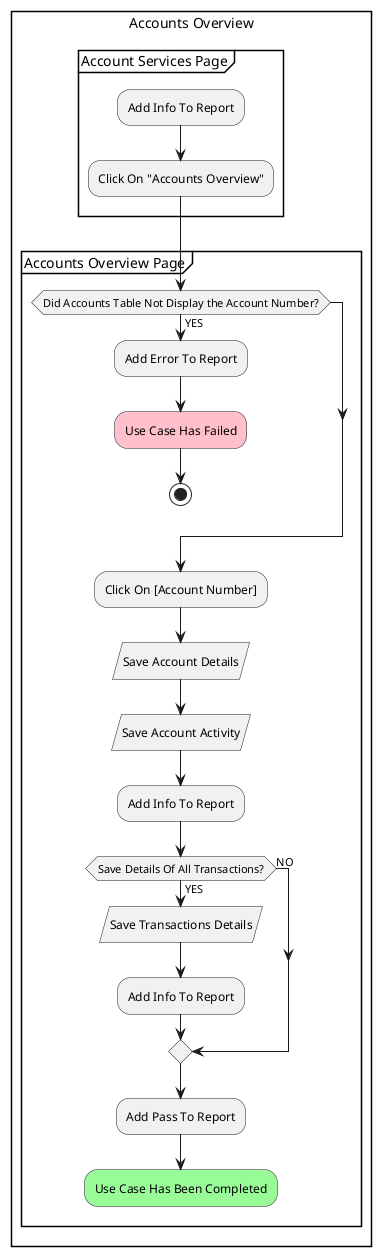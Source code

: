 @startuml ACCOUNTS_OVERVIEW_E2E
rectangle "Accounts Overview" {
    partition "Account Services Page" {
        :Add Info To Report;
        :Click On "Accounts Overview";
    }
    partition "Accounts Overview Page" {
        if (Did Accounts Table Not Display the Account Number?) then (YES)
            :Add Error To Report;
            #pink:Use Case Has Failed;
            stop
        endif
        :Click On [Account Number];
        :Save Account Details; <<save>>
        :Save Account Activity; <<save>>
        :Add Info To Report;
        if (Save Details Of All Transactions?) then (YES)
            :Save Transactions Details; <<save>>
            :Add Info To Report;
        else (NO)
        endif
        :Add Pass To Report;
        #palegreen:Use Case Has Been Completed;
    }
}
@enduml